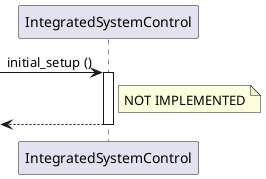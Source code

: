 @startuml

participant IntegratedSystemControl as int

[-> int ++: initial_setup ()
note right of int: NOT IMPLEMENTED
return

@enduml
